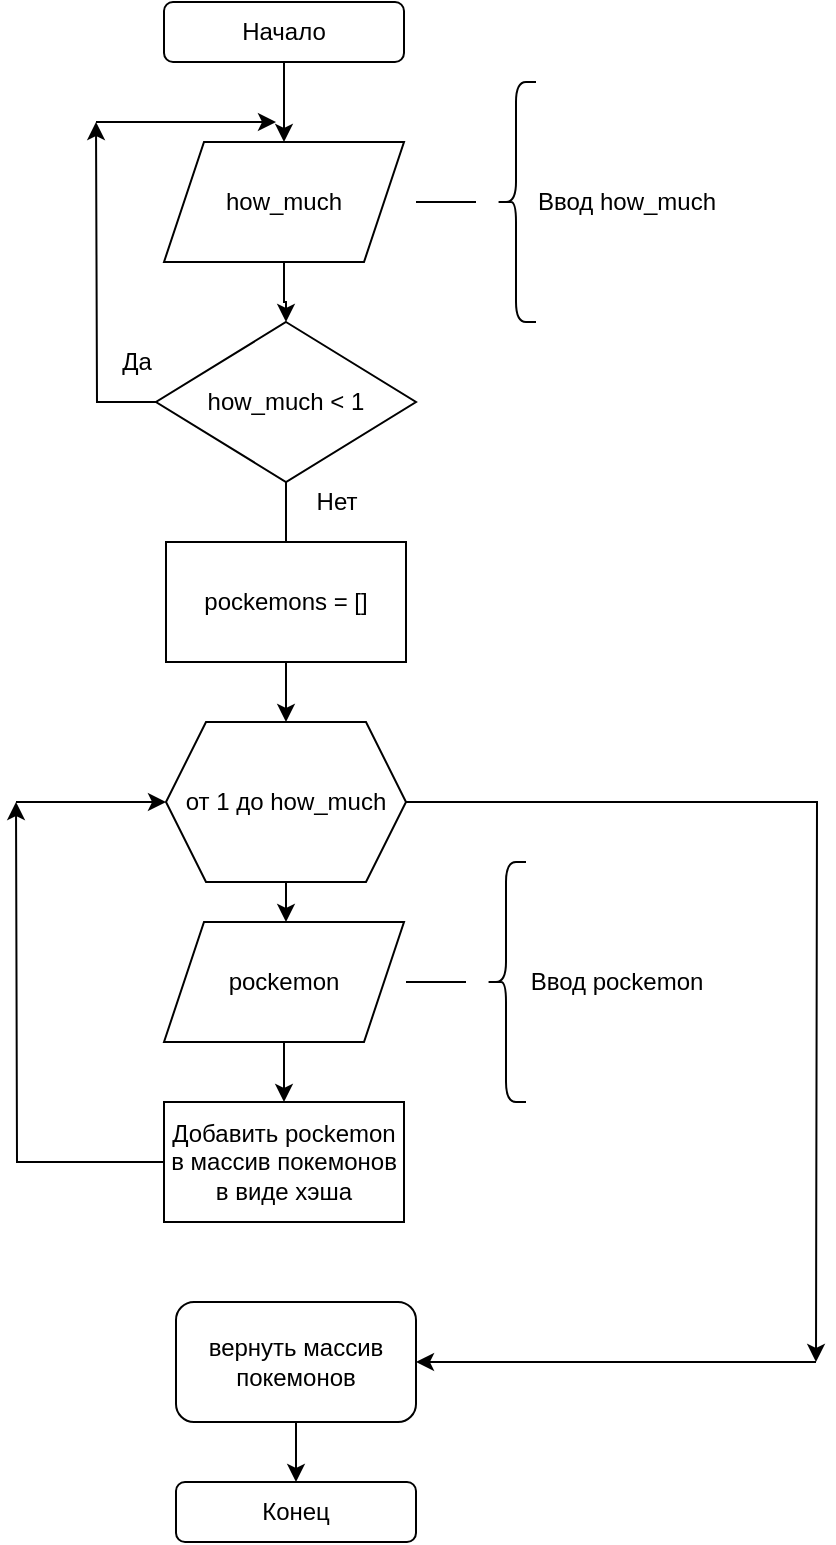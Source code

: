 <mxfile version="17.4.2" type="device"><diagram id="okmZ1kqWzCx5ksk_AL3v" name="Page-1"><mxGraphModel dx="1350" dy="793" grid="1" gridSize="10" guides="1" tooltips="1" connect="1" arrows="1" fold="1" page="1" pageScale="1" pageWidth="827" pageHeight="1169" math="0" shadow="0"><root><mxCell id="0"/><mxCell id="1" parent="0"/><mxCell id="lsC-H-XKI__8QkXUnzlm-3" value="" style="edgeStyle=orthogonalEdgeStyle;rounded=0;orthogonalLoop=1;jettySize=auto;html=1;" edge="1" parent="1" source="lsC-H-XKI__8QkXUnzlm-1" target="lsC-H-XKI__8QkXUnzlm-2"><mxGeometry relative="1" as="geometry"/></mxCell><mxCell id="lsC-H-XKI__8QkXUnzlm-1" value="Начало" style="rounded=1;whiteSpace=wrap;html=1;" vertex="1" parent="1"><mxGeometry x="354" y="40" width="120" height="30" as="geometry"/></mxCell><mxCell id="lsC-H-XKI__8QkXUnzlm-8" style="edgeStyle=orthogonalEdgeStyle;rounded=0;orthogonalLoop=1;jettySize=auto;html=1;entryX=0.5;entryY=0;entryDx=0;entryDy=0;" edge="1" parent="1" source="lsC-H-XKI__8QkXUnzlm-2" target="lsC-H-XKI__8QkXUnzlm-7"><mxGeometry relative="1" as="geometry"/></mxCell><mxCell id="lsC-H-XKI__8QkXUnzlm-2" value="how_much" style="shape=parallelogram;perimeter=parallelogramPerimeter;whiteSpace=wrap;html=1;fixedSize=1;" vertex="1" parent="1"><mxGeometry x="354" y="110" width="120" height="60" as="geometry"/></mxCell><mxCell id="lsC-H-XKI__8QkXUnzlm-4" value="" style="shape=curlyBracket;whiteSpace=wrap;html=1;rounded=1;" vertex="1" parent="1"><mxGeometry x="520" y="80" width="20" height="120" as="geometry"/></mxCell><mxCell id="lsC-H-XKI__8QkXUnzlm-5" value="" style="endArrow=none;html=1;rounded=0;" edge="1" parent="1"><mxGeometry width="50" height="50" relative="1" as="geometry"><mxPoint x="480" y="140" as="sourcePoint"/><mxPoint x="510" y="140" as="targetPoint"/></mxGeometry></mxCell><mxCell id="lsC-H-XKI__8QkXUnzlm-6" value="Ввод how_much" style="text;html=1;align=center;verticalAlign=middle;resizable=0;points=[];autosize=1;strokeColor=none;fillColor=none;" vertex="1" parent="1"><mxGeometry x="530" y="130" width="110" height="20" as="geometry"/></mxCell><mxCell id="lsC-H-XKI__8QkXUnzlm-10" style="edgeStyle=orthogonalEdgeStyle;rounded=0;orthogonalLoop=1;jettySize=auto;html=1;" edge="1" parent="1" source="lsC-H-XKI__8QkXUnzlm-7"><mxGeometry relative="1" as="geometry"><mxPoint x="320" y="100" as="targetPoint"/></mxGeometry></mxCell><mxCell id="lsC-H-XKI__8QkXUnzlm-14" style="edgeStyle=orthogonalEdgeStyle;rounded=0;orthogonalLoop=1;jettySize=auto;html=1;entryX=0.5;entryY=0;entryDx=0;entryDy=0;" edge="1" parent="1" source="lsC-H-XKI__8QkXUnzlm-7" target="lsC-H-XKI__8QkXUnzlm-13"><mxGeometry relative="1" as="geometry"/></mxCell><mxCell id="lsC-H-XKI__8QkXUnzlm-7" value="how_much &amp;lt; 1" style="rhombus;whiteSpace=wrap;html=1;" vertex="1" parent="1"><mxGeometry x="350" y="200" width="130" height="80" as="geometry"/></mxCell><mxCell id="lsC-H-XKI__8QkXUnzlm-11" value="" style="endArrow=classic;html=1;rounded=0;" edge="1" parent="1"><mxGeometry width="50" height="50" relative="1" as="geometry"><mxPoint x="320" y="100" as="sourcePoint"/><mxPoint x="410" y="100" as="targetPoint"/></mxGeometry></mxCell><mxCell id="lsC-H-XKI__8QkXUnzlm-12" value="Да" style="text;html=1;align=center;verticalAlign=middle;resizable=0;points=[];autosize=1;strokeColor=none;fillColor=none;" vertex="1" parent="1"><mxGeometry x="325" y="210" width="30" height="20" as="geometry"/></mxCell><mxCell id="lsC-H-XKI__8QkXUnzlm-26" style="edgeStyle=orthogonalEdgeStyle;rounded=0;orthogonalLoop=1;jettySize=auto;html=1;" edge="1" parent="1" source="lsC-H-XKI__8QkXUnzlm-13"><mxGeometry relative="1" as="geometry"><mxPoint x="680" y="720" as="targetPoint"/></mxGeometry></mxCell><mxCell id="lsC-H-XKI__8QkXUnzlm-13" value="от 1 до how_much" style="shape=hexagon;perimeter=hexagonPerimeter2;whiteSpace=wrap;html=1;fixedSize=1;" vertex="1" parent="1"><mxGeometry x="355" y="400" width="120" height="80" as="geometry"/></mxCell><mxCell id="lsC-H-XKI__8QkXUnzlm-15" value="Нет" style="text;html=1;align=center;verticalAlign=middle;resizable=0;points=[];autosize=1;strokeColor=none;fillColor=none;" vertex="1" parent="1"><mxGeometry x="420" y="280" width="40" height="20" as="geometry"/></mxCell><mxCell id="lsC-H-XKI__8QkXUnzlm-16" value="pockemons = []" style="rounded=0;whiteSpace=wrap;html=1;" vertex="1" parent="1"><mxGeometry x="355" y="310" width="120" height="60" as="geometry"/></mxCell><mxCell id="lsC-H-XKI__8QkXUnzlm-17" value="" style="endArrow=classic;html=1;rounded=0;exitX=0.5;exitY=1;exitDx=0;exitDy=0;" edge="1" parent="1" source="lsC-H-XKI__8QkXUnzlm-13"><mxGeometry width="50" height="50" relative="1" as="geometry"><mxPoint x="390" y="550" as="sourcePoint"/><mxPoint x="415" y="500" as="targetPoint"/></mxGeometry></mxCell><mxCell id="lsC-H-XKI__8QkXUnzlm-23" style="edgeStyle=orthogonalEdgeStyle;rounded=0;orthogonalLoop=1;jettySize=auto;html=1;entryX=0.5;entryY=0;entryDx=0;entryDy=0;" edge="1" parent="1" source="lsC-H-XKI__8QkXUnzlm-18" target="lsC-H-XKI__8QkXUnzlm-22"><mxGeometry relative="1" as="geometry"/></mxCell><mxCell id="lsC-H-XKI__8QkXUnzlm-18" value="pockemon" style="shape=parallelogram;perimeter=parallelogramPerimeter;whiteSpace=wrap;html=1;fixedSize=1;" vertex="1" parent="1"><mxGeometry x="354" y="500" width="120" height="60" as="geometry"/></mxCell><mxCell id="lsC-H-XKI__8QkXUnzlm-19" value="" style="shape=curlyBracket;whiteSpace=wrap;html=1;rounded=1;" vertex="1" parent="1"><mxGeometry x="515" y="470" width="20" height="120" as="geometry"/></mxCell><mxCell id="lsC-H-XKI__8QkXUnzlm-20" value="" style="endArrow=none;html=1;rounded=0;" edge="1" parent="1"><mxGeometry width="50" height="50" relative="1" as="geometry"><mxPoint x="475" y="530" as="sourcePoint"/><mxPoint x="505" y="530" as="targetPoint"/></mxGeometry></mxCell><mxCell id="lsC-H-XKI__8QkXUnzlm-21" value="Ввод pockemon" style="text;html=1;align=center;verticalAlign=middle;resizable=0;points=[];autosize=1;strokeColor=none;fillColor=none;" vertex="1" parent="1"><mxGeometry x="525" y="520" width="110" height="20" as="geometry"/></mxCell><mxCell id="lsC-H-XKI__8QkXUnzlm-24" style="edgeStyle=orthogonalEdgeStyle;rounded=0;orthogonalLoop=1;jettySize=auto;html=1;" edge="1" parent="1" source="lsC-H-XKI__8QkXUnzlm-22"><mxGeometry relative="1" as="geometry"><mxPoint x="280" y="440" as="targetPoint"/></mxGeometry></mxCell><mxCell id="lsC-H-XKI__8QkXUnzlm-22" value="Добавить pockemon в массив покемонов в виде хэша" style="rounded=0;whiteSpace=wrap;html=1;" vertex="1" parent="1"><mxGeometry x="354" y="590" width="120" height="60" as="geometry"/></mxCell><mxCell id="lsC-H-XKI__8QkXUnzlm-25" value="" style="endArrow=classic;html=1;rounded=0;entryX=0;entryY=0.5;entryDx=0;entryDy=0;" edge="1" parent="1" target="lsC-H-XKI__8QkXUnzlm-13"><mxGeometry width="50" height="50" relative="1" as="geometry"><mxPoint x="280" y="440" as="sourcePoint"/><mxPoint x="440" y="500" as="targetPoint"/></mxGeometry></mxCell><mxCell id="lsC-H-XKI__8QkXUnzlm-27" value="" style="endArrow=classic;html=1;rounded=0;" edge="1" parent="1"><mxGeometry width="50" height="50" relative="1" as="geometry"><mxPoint x="680" y="720" as="sourcePoint"/><mxPoint x="480" y="720" as="targetPoint"/></mxGeometry></mxCell><mxCell id="lsC-H-XKI__8QkXUnzlm-30" style="edgeStyle=orthogonalEdgeStyle;rounded=0;orthogonalLoop=1;jettySize=auto;html=1;entryX=0.5;entryY=0;entryDx=0;entryDy=0;" edge="1" parent="1" source="lsC-H-XKI__8QkXUnzlm-28" target="lsC-H-XKI__8QkXUnzlm-29"><mxGeometry relative="1" as="geometry"/></mxCell><mxCell id="lsC-H-XKI__8QkXUnzlm-28" value="вернуть массив покемонов" style="rounded=1;whiteSpace=wrap;html=1;" vertex="1" parent="1"><mxGeometry x="360" y="690" width="120" height="60" as="geometry"/></mxCell><mxCell id="lsC-H-XKI__8QkXUnzlm-29" value="Конец" style="rounded=1;whiteSpace=wrap;html=1;" vertex="1" parent="1"><mxGeometry x="360" y="780" width="120" height="30" as="geometry"/></mxCell></root></mxGraphModel></diagram></mxfile>